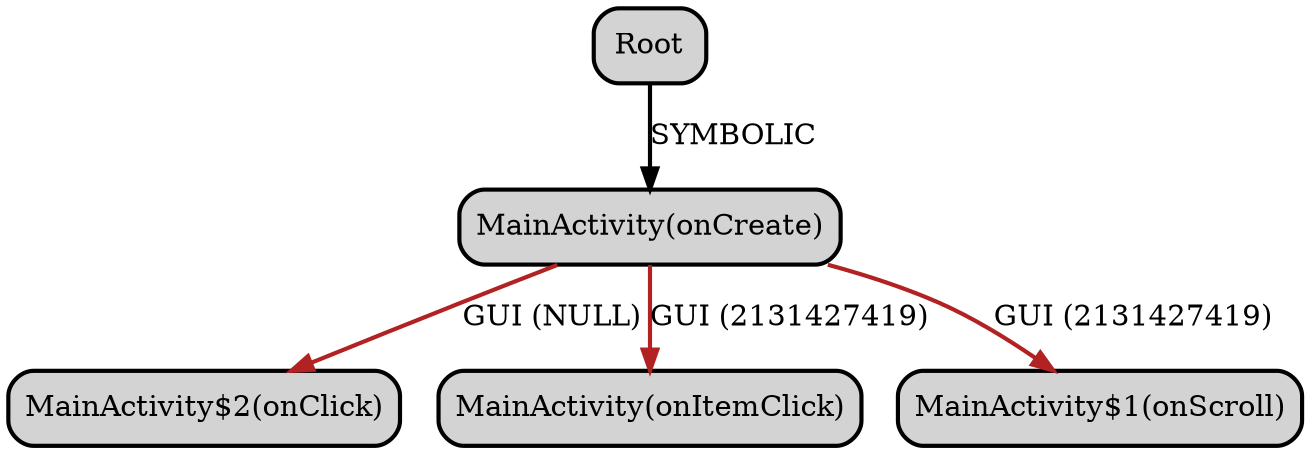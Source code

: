 digraph "CallGraph" {
    node [style="rounded,bold,filled"];
    node [shape=box];
    "Root" [label="Root",];
    "com.moonpi.swiftnotes.MainActivity: void onCreate(android.os.Bundle)" [label="MainActivity(onCreate)",];
    "Root"->"com.moonpi.swiftnotes.MainActivity: void onCreate(android.os.Bundle)" [label="SYMBOLIC",style=bold,color=black,];
    "com.moonpi.swiftnotes.MainActivity$2: void onClick(android.view.View)" [label="MainActivity$2(onClick)",];
    "com.moonpi.swiftnotes.MainActivity: void onCreate(android.os.Bundle)"->"com.moonpi.swiftnotes.MainActivity$2: void onClick(android.view.View)" [label="GUI (NULL)",style=bold,color=firebrick,];
    "com.moonpi.swiftnotes.MainActivity: void onItemClick(android.widget.AdapterView,android.view.View,int,long)" [label="MainActivity(onItemClick)",];
    "com.moonpi.swiftnotes.MainActivity: void onCreate(android.os.Bundle)"->"com.moonpi.swiftnotes.MainActivity: void onItemClick(android.widget.AdapterView,android.view.View,int,long)" [label="GUI (2131427419)",style=bold,color=firebrick,];
    "com.moonpi.swiftnotes.MainActivity$1: void onScroll(android.widget.AbsListView,int,int,int)" [label="MainActivity$1(onScroll)",];
    "com.moonpi.swiftnotes.MainActivity: void onCreate(android.os.Bundle)"->"com.moonpi.swiftnotes.MainActivity$1: void onScroll(android.widget.AbsListView,int,int,int)" [label="GUI (2131427419)",style=bold,color=firebrick,];
}
